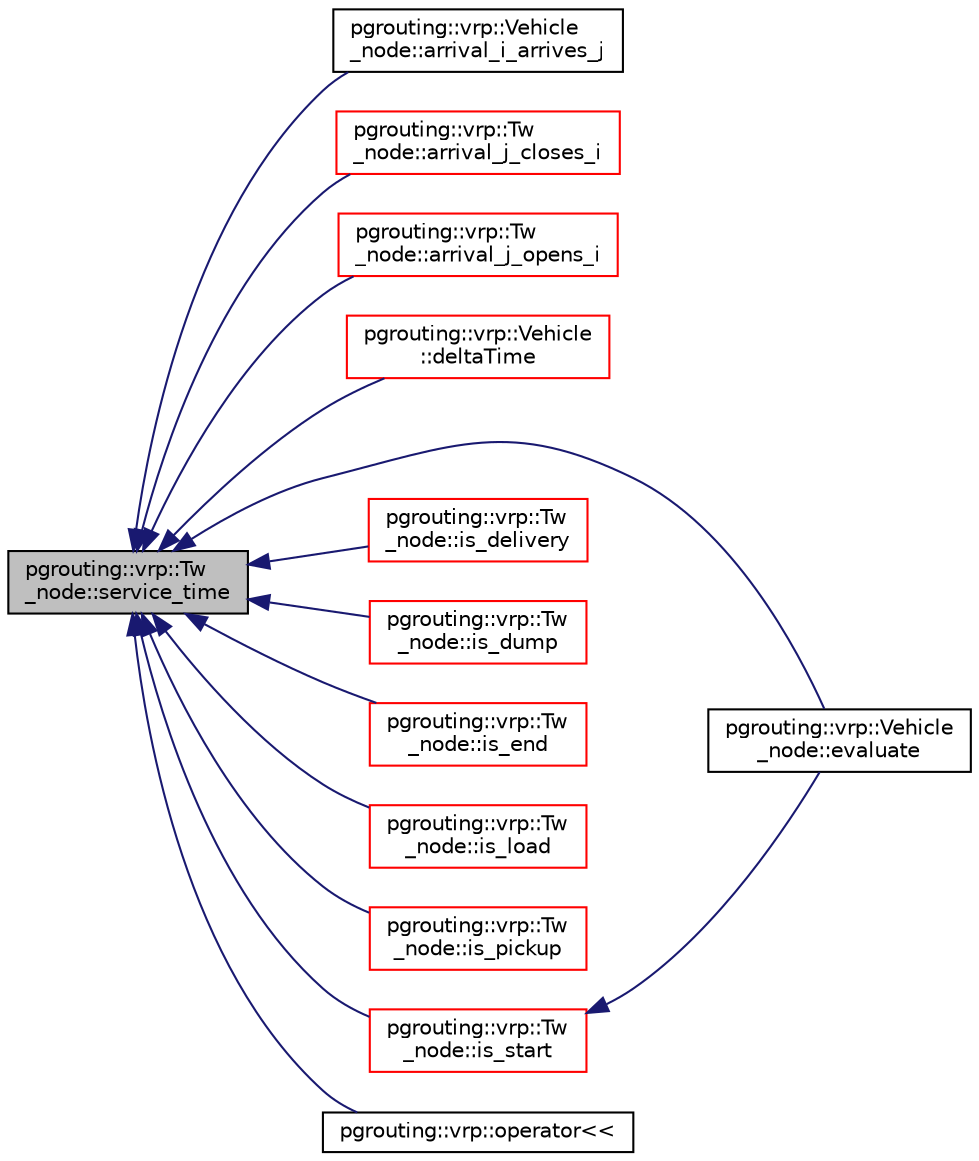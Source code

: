 digraph "pgrouting::vrp::Tw_node::service_time"
{
  edge [fontname="Helvetica",fontsize="10",labelfontname="Helvetica",labelfontsize="10"];
  node [fontname="Helvetica",fontsize="10",shape=record];
  rankdir="LR";
  Node504 [label="pgrouting::vrp::Tw\l_node::service_time",height=0.2,width=0.4,color="black", fillcolor="grey75", style="filled", fontcolor="black"];
  Node504 -> Node505 [dir="back",color="midnightblue",fontsize="10",style="solid",fontname="Helvetica"];
  Node505 [label="pgrouting::vrp::Vehicle\l_node::arrival_i_arrives_j",height=0.2,width=0.4,color="black", fillcolor="white", style="filled",URL="$classpgrouting_1_1vrp_1_1Vehicle__node.html#a810f8e5e0deea10816247439a890a2a1",tooltip="@ { "];
  Node504 -> Node506 [dir="back",color="midnightblue",fontsize="10",style="solid",fontname="Helvetica"];
  Node506 [label="pgrouting::vrp::Tw\l_node::arrival_j_closes_i",height=0.2,width=0.4,color="red", fillcolor="white", style="filled",URL="$classpgrouting_1_1vrp_1_1Tw__node.html#aa1a22978cc7674504dcdc570bcb5f354",tooltip="The actual arrival time at this node, given that: this node is visited directly after other node and ..."];
  Node504 -> Node509 [dir="back",color="midnightblue",fontsize="10",style="solid",fontname="Helvetica"];
  Node509 [label="pgrouting::vrp::Tw\l_node::arrival_j_opens_i",height=0.2,width=0.4,color="red", fillcolor="white", style="filled",URL="$classpgrouting_1_1vrp_1_1Tw__node.html#a3cf23e97726fbef9a8ffba6952a2aba1",tooltip="@ { "];
  Node504 -> Node531 [dir="back",color="midnightblue",fontsize="10",style="solid",fontname="Helvetica"];
  Node531 [label="pgrouting::vrp::Vehicle\l::deltaTime",height=0.2,width=0.4,color="red", fillcolor="white", style="filled",URL="$classpgrouting_1_1vrp_1_1Vehicle.html#af16bda121ef322dc50702241a9b20985"];
  Node504 -> Node533 [dir="back",color="midnightblue",fontsize="10",style="solid",fontname="Helvetica"];
  Node533 [label="pgrouting::vrp::Vehicle\l_node::evaluate",height=0.2,width=0.4,color="black", fillcolor="white", style="filled",URL="$classpgrouting_1_1vrp_1_1Vehicle__node.html#a0afbf88acfd0da17b5745a7199c3e9ba",tooltip="@ { "];
  Node504 -> Node534 [dir="back",color="midnightblue",fontsize="10",style="solid",fontname="Helvetica"];
  Node534 [label="pgrouting::vrp::Tw\l_node::is_delivery",height=0.2,width=0.4,color="red", fillcolor="white", style="filled",URL="$classpgrouting_1_1vrp_1_1Tw__node.html#a7bf5d9502d5d99627b3b7dba5b1a3b76",tooltip="is_delivery "];
  Node504 -> Node536 [dir="back",color="midnightblue",fontsize="10",style="solid",fontname="Helvetica"];
  Node536 [label="pgrouting::vrp::Tw\l_node::is_dump",height=0.2,width=0.4,color="red", fillcolor="white", style="filled",URL="$classpgrouting_1_1vrp_1_1Tw__node.html#a70c9b8184eec7eb4e981f040f36c9262",tooltip="is_dump "];
  Node504 -> Node538 [dir="back",color="midnightblue",fontsize="10",style="solid",fontname="Helvetica"];
  Node538 [label="pgrouting::vrp::Tw\l_node::is_end",height=0.2,width=0.4,color="red", fillcolor="white", style="filled",URL="$classpgrouting_1_1vrp_1_1Tw__node.html#a73dc73078ab5135d9269cb0115de898e",tooltip="is_end "];
  Node504 -> Node544 [dir="back",color="midnightblue",fontsize="10",style="solid",fontname="Helvetica"];
  Node544 [label="pgrouting::vrp::Tw\l_node::is_load",height=0.2,width=0.4,color="red", fillcolor="white", style="filled",URL="$classpgrouting_1_1vrp_1_1Tw__node.html#a69aa3b00665b1cc9be2549c7dde0e05f",tooltip="is_Load "];
  Node504 -> Node545 [dir="back",color="midnightblue",fontsize="10",style="solid",fontname="Helvetica"];
  Node545 [label="pgrouting::vrp::Tw\l_node::is_pickup",height=0.2,width=0.4,color="red", fillcolor="white", style="filled",URL="$classpgrouting_1_1vrp_1_1Tw__node.html#aff8cddd6a076cc519b695ef4be2dca6b",tooltip="is_pickup "];
  Node504 -> Node546 [dir="back",color="midnightblue",fontsize="10",style="solid",fontname="Helvetica"];
  Node546 [label="pgrouting::vrp::Tw\l_node::is_start",height=0.2,width=0.4,color="red", fillcolor="white", style="filled",URL="$classpgrouting_1_1vrp_1_1Tw__node.html#ad78f19fca930a7754678d57e1e252483",tooltip="@ { "];
  Node546 -> Node533 [dir="back",color="midnightblue",fontsize="10",style="solid",fontname="Helvetica"];
  Node504 -> Node547 [dir="back",color="midnightblue",fontsize="10",style="solid",fontname="Helvetica"];
  Node547 [label="pgrouting::vrp::operator\<\<",height=0.2,width=0.4,color="black", fillcolor="white", style="filled",URL="$namespacepgrouting_1_1vrp.html#ae1e6219461754c35aa23e53c6dc3e6bb"];
}
